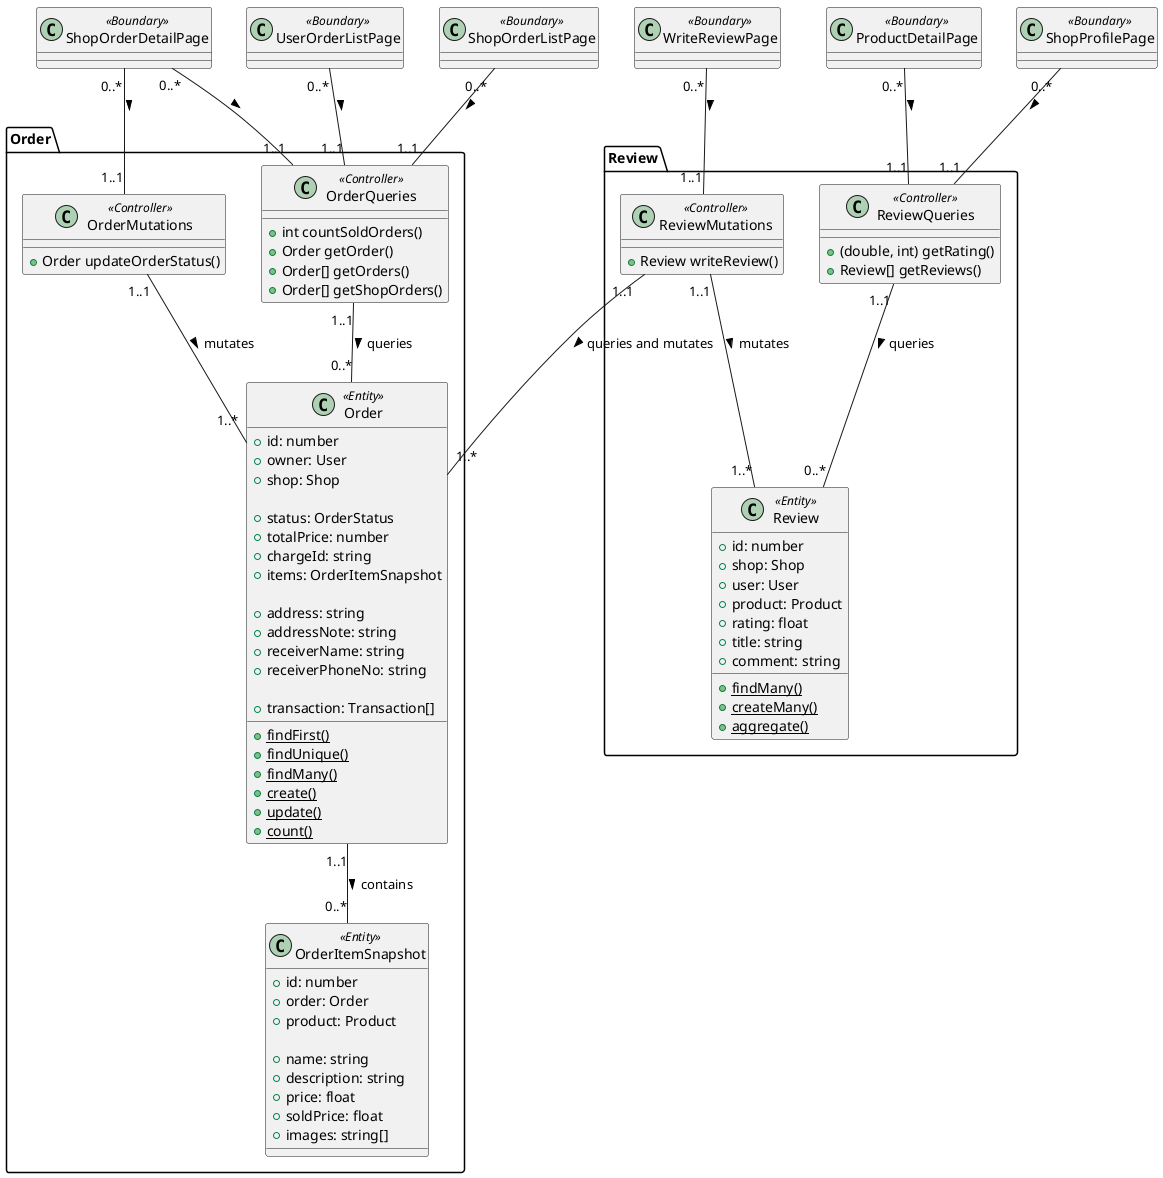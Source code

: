 @startuml Class Diagram

namespace Order {
  class Order <<Entity>> {
    + id: number
    + owner: User
    + shop: Shop

    + status: OrderStatus
    + totalPrice: number
    + chargeId: string
    + items: OrderItemSnapshot

    + address: string
    + addressNote: string
    + receiverName: string
    + receiverPhoneNo: string

    + transaction: Transaction[]

    + {static} findFirst()
    + {static} findUnique()
    + {static} findMany()
    + {static} create()
    + {static} update()
    + {static} count()
  }

  class OrderItemSnapshot <<Entity>> {
    + id: number
    + order: Order
    + product: Product

    + name: string
    + description: string
    + price: float
    + soldPrice: float
    + images: string[]
  }

  Order "1..1" -- "0..*" OrderItemSnapshot: contains >

  class OrderQueries <<Controller>> {
    + int countSoldOrders()
    + Order getOrder()
    + Order[] getOrders()
    + Order[] getShopOrders()
  }

  class OrderMutations <<Controller>> {
    + Order updateOrderStatus()
  }

  OrderQueries "1..1" -- "0..*" Order: queries >
  OrderMutations "1..1" -- "1..*" Order: mutates >
}

namespace Review {
  class Review <<Entity>> {
    + id: number
    + shop: Shop
    + user: User
    + product: Product
    + rating: float
    + title: string
    + comment: string

    + {static} findMany()
    + {static} createMany()
    + {static} aggregate()
  }

  class ReviewQueries <<Controller>> {
    + (double, int) getRating()
    + Review[] getReviews()
  }

  class ReviewMutations <<Controller>> {
    + Review writeReview()
  }

  ReviewQueries "1..1" -- "0..*" Review: queries >
  ReviewMutations "1..1" -- "1..*" Review: mutates >
  ReviewMutations "1..1" -- "1..*" Order.Order: queries and mutates >
}


class ProductDetailPage <<Boundary>> {}
class ShopProfilePage <<Boundary>> {}
class WriteReviewPage <<Boundary>> {}
class ShopOrderDetailPage <<Boundary>> {}
class ShopOrderListPage <<Boundary>> {}
class UserOrderListPage <<Boundary>> {}

ProductDetailPage "0..*" -- "1..1" Review.ReviewQueries: >
ShopProfilePage "0..*" -- "1..1" Review.ReviewQueries: >
WriteReviewPage "0..*" -- "1..1" Review.ReviewMutations: >

ShopOrderDetailPage "0..*" -- "1..1" Order.OrderQueries: >
ShopOrderListPage "0..*" -- "1..1" Order.OrderQueries: >
UserOrderListPage "0..*" -- "1..1" Order.OrderQueries: >
ShopOrderDetailPage "0..*" -- "1..1" Order.OrderMutations: >


@enduml
